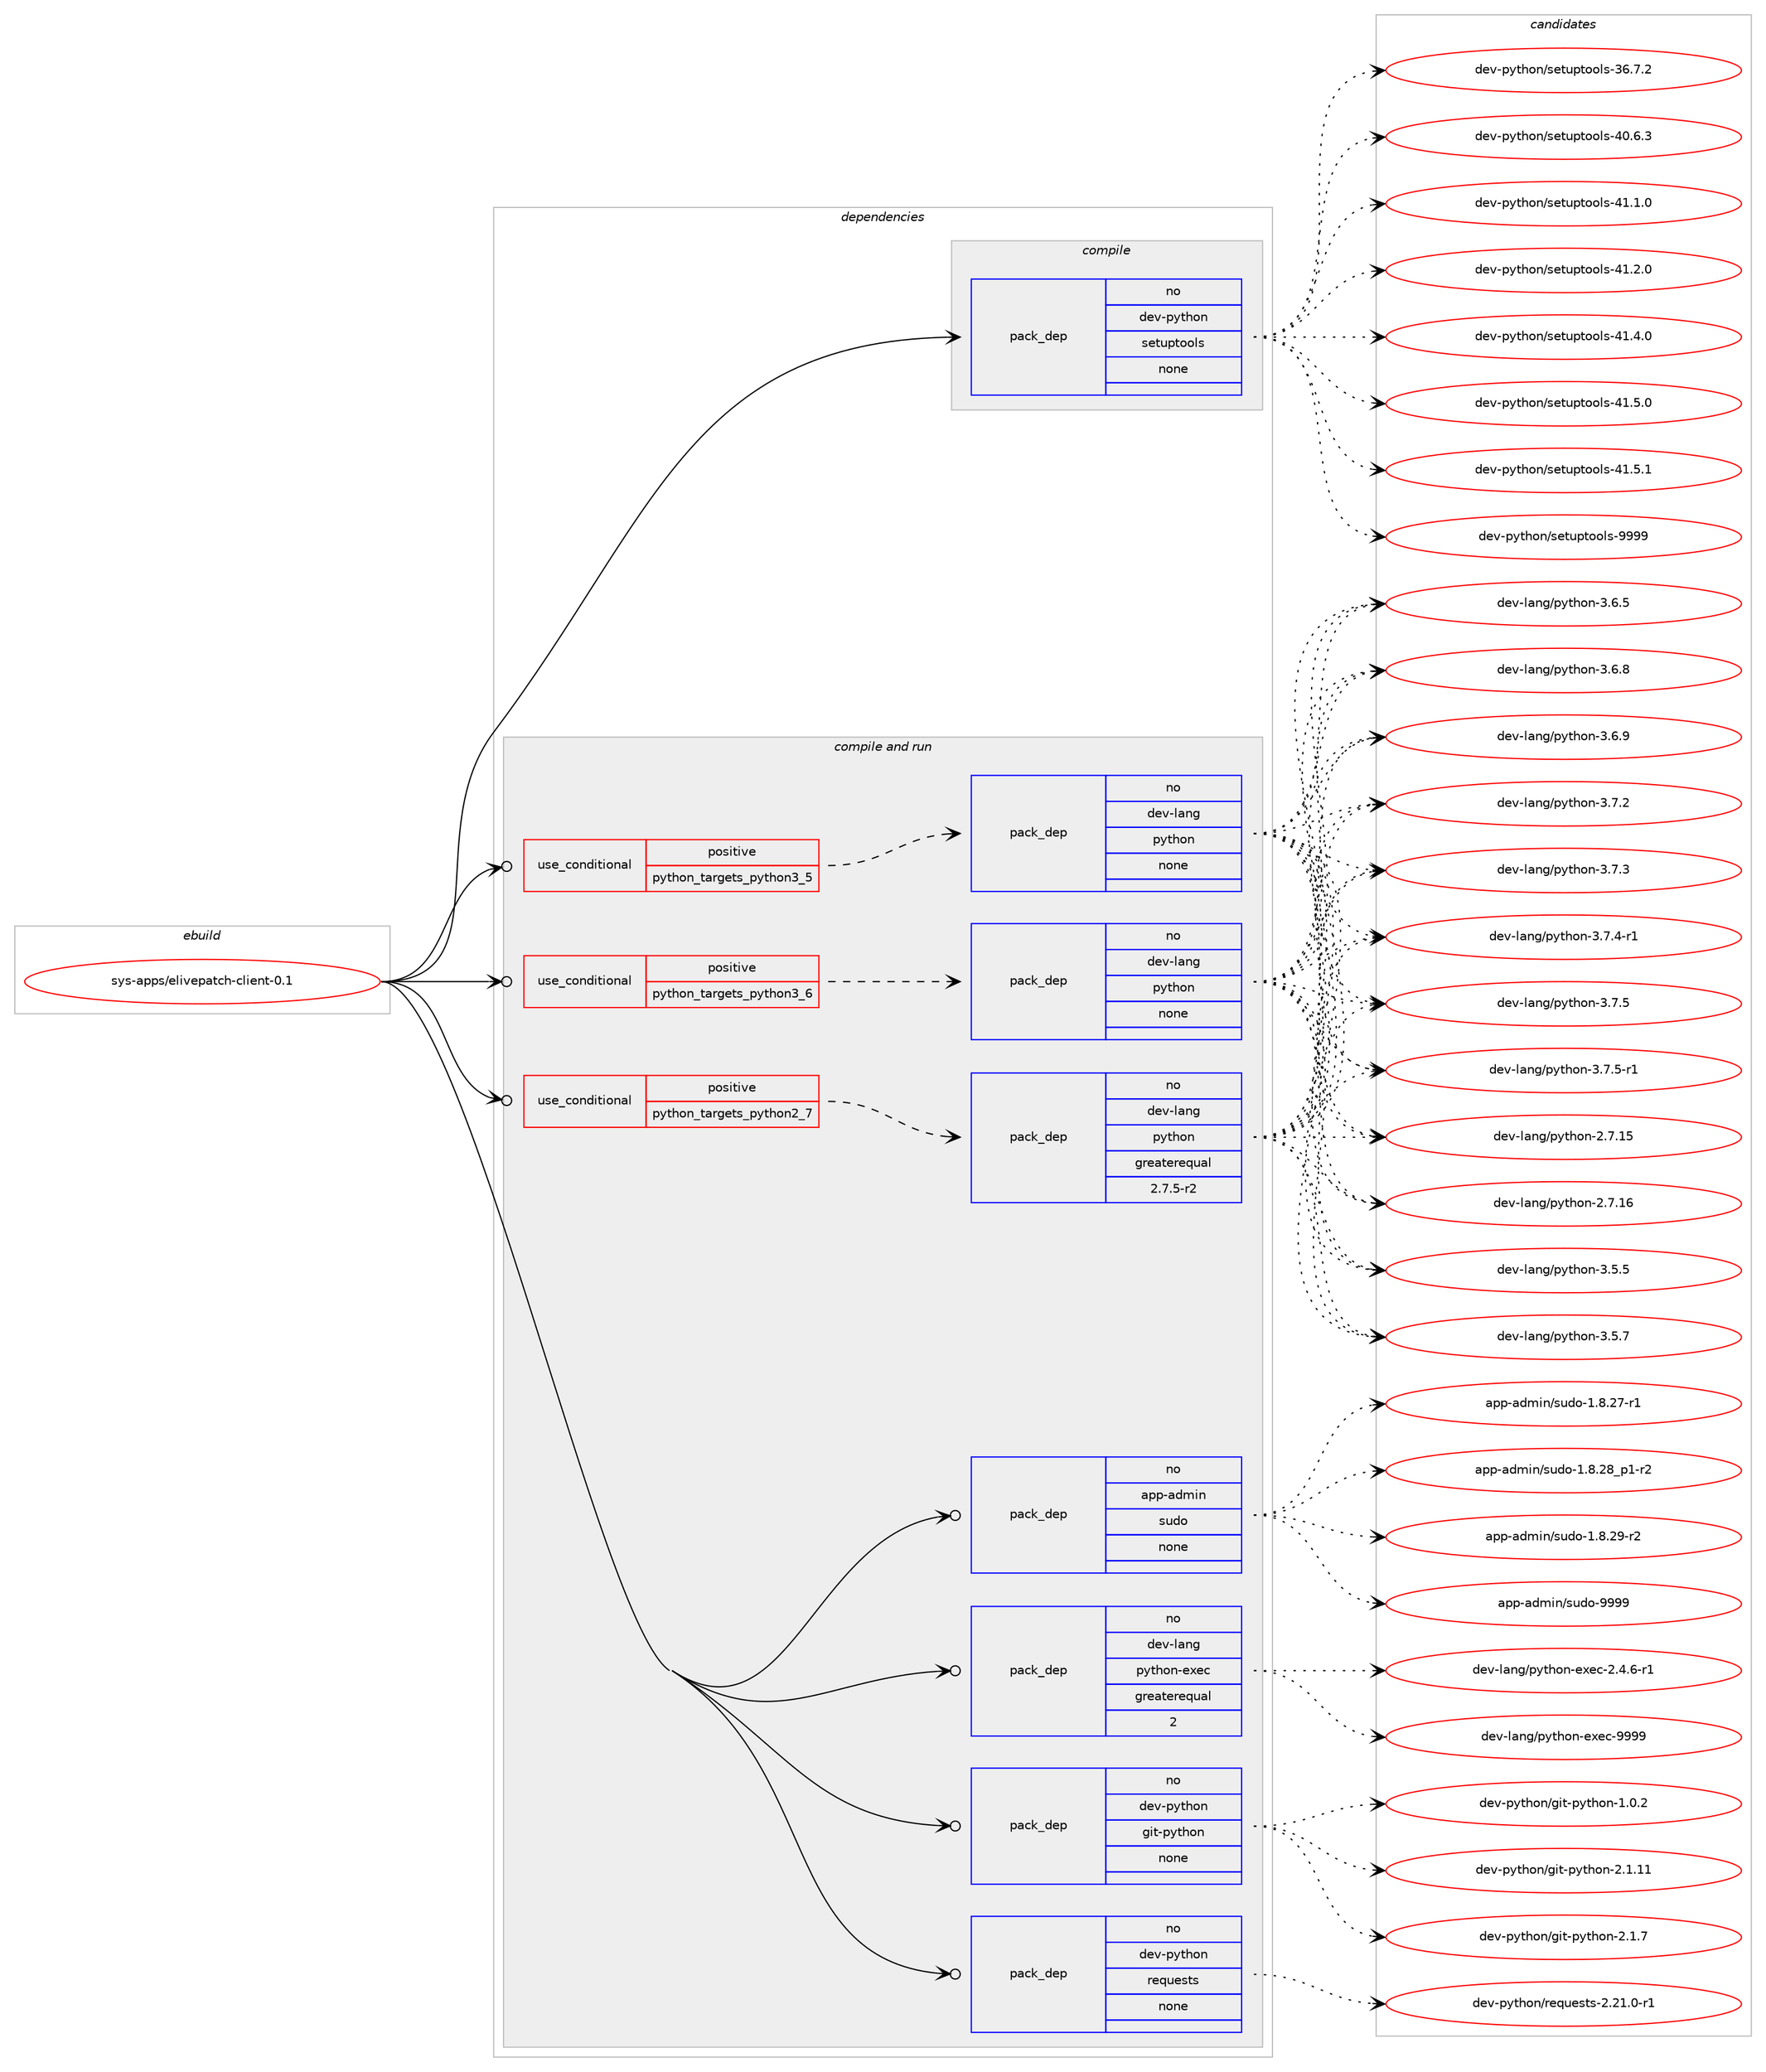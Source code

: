 digraph prolog {

# *************
# Graph options
# *************

newrank=true;
concentrate=true;
compound=true;
graph [rankdir=LR,fontname=Helvetica,fontsize=10,ranksep=1.5];#, ranksep=2.5, nodesep=0.2];
edge  [arrowhead=vee];
node  [fontname=Helvetica,fontsize=10];

# **********
# The ebuild
# **********

subgraph cluster_leftcol {
color=gray;
rank=same;
label=<<i>ebuild</i>>;
id [label="sys-apps/elivepatch-client-0.1", color=red, width=4, href="../sys-apps/elivepatch-client-0.1.svg"];
}

# ****************
# The dependencies
# ****************

subgraph cluster_midcol {
color=gray;
label=<<i>dependencies</i>>;
subgraph cluster_compile {
fillcolor="#eeeeee";
style=filled;
label=<<i>compile</i>>;
subgraph pack648526 {
dependency874275 [label=<<TABLE BORDER="0" CELLBORDER="1" CELLSPACING="0" CELLPADDING="4" WIDTH="220"><TR><TD ROWSPAN="6" CELLPADDING="30">pack_dep</TD></TR><TR><TD WIDTH="110">no</TD></TR><TR><TD>dev-python</TD></TR><TR><TD>setuptools</TD></TR><TR><TD>none</TD></TR><TR><TD></TD></TR></TABLE>>, shape=none, color=blue];
}
id:e -> dependency874275:w [weight=20,style="solid",arrowhead="vee"];
}
subgraph cluster_compileandrun {
fillcolor="#eeeeee";
style=filled;
label=<<i>compile and run</i>>;
subgraph cond210417 {
dependency874276 [label=<<TABLE BORDER="0" CELLBORDER="1" CELLSPACING="0" CELLPADDING="4"><TR><TD ROWSPAN="3" CELLPADDING="10">use_conditional</TD></TR><TR><TD>positive</TD></TR><TR><TD>python_targets_python2_7</TD></TR></TABLE>>, shape=none, color=red];
subgraph pack648527 {
dependency874277 [label=<<TABLE BORDER="0" CELLBORDER="1" CELLSPACING="0" CELLPADDING="4" WIDTH="220"><TR><TD ROWSPAN="6" CELLPADDING="30">pack_dep</TD></TR><TR><TD WIDTH="110">no</TD></TR><TR><TD>dev-lang</TD></TR><TR><TD>python</TD></TR><TR><TD>greaterequal</TD></TR><TR><TD>2.7.5-r2</TD></TR></TABLE>>, shape=none, color=blue];
}
dependency874276:e -> dependency874277:w [weight=20,style="dashed",arrowhead="vee"];
}
id:e -> dependency874276:w [weight=20,style="solid",arrowhead="odotvee"];
subgraph cond210418 {
dependency874278 [label=<<TABLE BORDER="0" CELLBORDER="1" CELLSPACING="0" CELLPADDING="4"><TR><TD ROWSPAN="3" CELLPADDING="10">use_conditional</TD></TR><TR><TD>positive</TD></TR><TR><TD>python_targets_python3_5</TD></TR></TABLE>>, shape=none, color=red];
subgraph pack648528 {
dependency874279 [label=<<TABLE BORDER="0" CELLBORDER="1" CELLSPACING="0" CELLPADDING="4" WIDTH="220"><TR><TD ROWSPAN="6" CELLPADDING="30">pack_dep</TD></TR><TR><TD WIDTH="110">no</TD></TR><TR><TD>dev-lang</TD></TR><TR><TD>python</TD></TR><TR><TD>none</TD></TR><TR><TD></TD></TR></TABLE>>, shape=none, color=blue];
}
dependency874278:e -> dependency874279:w [weight=20,style="dashed",arrowhead="vee"];
}
id:e -> dependency874278:w [weight=20,style="solid",arrowhead="odotvee"];
subgraph cond210419 {
dependency874280 [label=<<TABLE BORDER="0" CELLBORDER="1" CELLSPACING="0" CELLPADDING="4"><TR><TD ROWSPAN="3" CELLPADDING="10">use_conditional</TD></TR><TR><TD>positive</TD></TR><TR><TD>python_targets_python3_6</TD></TR></TABLE>>, shape=none, color=red];
subgraph pack648529 {
dependency874281 [label=<<TABLE BORDER="0" CELLBORDER="1" CELLSPACING="0" CELLPADDING="4" WIDTH="220"><TR><TD ROWSPAN="6" CELLPADDING="30">pack_dep</TD></TR><TR><TD WIDTH="110">no</TD></TR><TR><TD>dev-lang</TD></TR><TR><TD>python</TD></TR><TR><TD>none</TD></TR><TR><TD></TD></TR></TABLE>>, shape=none, color=blue];
}
dependency874280:e -> dependency874281:w [weight=20,style="dashed",arrowhead="vee"];
}
id:e -> dependency874280:w [weight=20,style="solid",arrowhead="odotvee"];
subgraph pack648530 {
dependency874282 [label=<<TABLE BORDER="0" CELLBORDER="1" CELLSPACING="0" CELLPADDING="4" WIDTH="220"><TR><TD ROWSPAN="6" CELLPADDING="30">pack_dep</TD></TR><TR><TD WIDTH="110">no</TD></TR><TR><TD>app-admin</TD></TR><TR><TD>sudo</TD></TR><TR><TD>none</TD></TR><TR><TD></TD></TR></TABLE>>, shape=none, color=blue];
}
id:e -> dependency874282:w [weight=20,style="solid",arrowhead="odotvee"];
subgraph pack648531 {
dependency874283 [label=<<TABLE BORDER="0" CELLBORDER="1" CELLSPACING="0" CELLPADDING="4" WIDTH="220"><TR><TD ROWSPAN="6" CELLPADDING="30">pack_dep</TD></TR><TR><TD WIDTH="110">no</TD></TR><TR><TD>dev-lang</TD></TR><TR><TD>python-exec</TD></TR><TR><TD>greaterequal</TD></TR><TR><TD>2</TD></TR></TABLE>>, shape=none, color=blue];
}
id:e -> dependency874283:w [weight=20,style="solid",arrowhead="odotvee"];
subgraph pack648532 {
dependency874284 [label=<<TABLE BORDER="0" CELLBORDER="1" CELLSPACING="0" CELLPADDING="4" WIDTH="220"><TR><TD ROWSPAN="6" CELLPADDING="30">pack_dep</TD></TR><TR><TD WIDTH="110">no</TD></TR><TR><TD>dev-python</TD></TR><TR><TD>git-python</TD></TR><TR><TD>none</TD></TR><TR><TD></TD></TR></TABLE>>, shape=none, color=blue];
}
id:e -> dependency874284:w [weight=20,style="solid",arrowhead="odotvee"];
subgraph pack648533 {
dependency874285 [label=<<TABLE BORDER="0" CELLBORDER="1" CELLSPACING="0" CELLPADDING="4" WIDTH="220"><TR><TD ROWSPAN="6" CELLPADDING="30">pack_dep</TD></TR><TR><TD WIDTH="110">no</TD></TR><TR><TD>dev-python</TD></TR><TR><TD>requests</TD></TR><TR><TD>none</TD></TR><TR><TD></TD></TR></TABLE>>, shape=none, color=blue];
}
id:e -> dependency874285:w [weight=20,style="solid",arrowhead="odotvee"];
}
subgraph cluster_run {
fillcolor="#eeeeee";
style=filled;
label=<<i>run</i>>;
}
}

# **************
# The candidates
# **************

subgraph cluster_choices {
rank=same;
color=gray;
label=<<i>candidates</i>>;

subgraph choice648526 {
color=black;
nodesep=1;
choice100101118451121211161041111104711510111611711211611111110811545515446554650 [label="dev-python/setuptools-36.7.2", color=red, width=4,href="../dev-python/setuptools-36.7.2.svg"];
choice100101118451121211161041111104711510111611711211611111110811545524846544651 [label="dev-python/setuptools-40.6.3", color=red, width=4,href="../dev-python/setuptools-40.6.3.svg"];
choice100101118451121211161041111104711510111611711211611111110811545524946494648 [label="dev-python/setuptools-41.1.0", color=red, width=4,href="../dev-python/setuptools-41.1.0.svg"];
choice100101118451121211161041111104711510111611711211611111110811545524946504648 [label="dev-python/setuptools-41.2.0", color=red, width=4,href="../dev-python/setuptools-41.2.0.svg"];
choice100101118451121211161041111104711510111611711211611111110811545524946524648 [label="dev-python/setuptools-41.4.0", color=red, width=4,href="../dev-python/setuptools-41.4.0.svg"];
choice100101118451121211161041111104711510111611711211611111110811545524946534648 [label="dev-python/setuptools-41.5.0", color=red, width=4,href="../dev-python/setuptools-41.5.0.svg"];
choice100101118451121211161041111104711510111611711211611111110811545524946534649 [label="dev-python/setuptools-41.5.1", color=red, width=4,href="../dev-python/setuptools-41.5.1.svg"];
choice10010111845112121116104111110471151011161171121161111111081154557575757 [label="dev-python/setuptools-9999", color=red, width=4,href="../dev-python/setuptools-9999.svg"];
dependency874275:e -> choice100101118451121211161041111104711510111611711211611111110811545515446554650:w [style=dotted,weight="100"];
dependency874275:e -> choice100101118451121211161041111104711510111611711211611111110811545524846544651:w [style=dotted,weight="100"];
dependency874275:e -> choice100101118451121211161041111104711510111611711211611111110811545524946494648:w [style=dotted,weight="100"];
dependency874275:e -> choice100101118451121211161041111104711510111611711211611111110811545524946504648:w [style=dotted,weight="100"];
dependency874275:e -> choice100101118451121211161041111104711510111611711211611111110811545524946524648:w [style=dotted,weight="100"];
dependency874275:e -> choice100101118451121211161041111104711510111611711211611111110811545524946534648:w [style=dotted,weight="100"];
dependency874275:e -> choice100101118451121211161041111104711510111611711211611111110811545524946534649:w [style=dotted,weight="100"];
dependency874275:e -> choice10010111845112121116104111110471151011161171121161111111081154557575757:w [style=dotted,weight="100"];
}
subgraph choice648527 {
color=black;
nodesep=1;
choice10010111845108971101034711212111610411111045504655464953 [label="dev-lang/python-2.7.15", color=red, width=4,href="../dev-lang/python-2.7.15.svg"];
choice10010111845108971101034711212111610411111045504655464954 [label="dev-lang/python-2.7.16", color=red, width=4,href="../dev-lang/python-2.7.16.svg"];
choice100101118451089711010347112121116104111110455146534653 [label="dev-lang/python-3.5.5", color=red, width=4,href="../dev-lang/python-3.5.5.svg"];
choice100101118451089711010347112121116104111110455146534655 [label="dev-lang/python-3.5.7", color=red, width=4,href="../dev-lang/python-3.5.7.svg"];
choice100101118451089711010347112121116104111110455146544653 [label="dev-lang/python-3.6.5", color=red, width=4,href="../dev-lang/python-3.6.5.svg"];
choice100101118451089711010347112121116104111110455146544656 [label="dev-lang/python-3.6.8", color=red, width=4,href="../dev-lang/python-3.6.8.svg"];
choice100101118451089711010347112121116104111110455146544657 [label="dev-lang/python-3.6.9", color=red, width=4,href="../dev-lang/python-3.6.9.svg"];
choice100101118451089711010347112121116104111110455146554650 [label="dev-lang/python-3.7.2", color=red, width=4,href="../dev-lang/python-3.7.2.svg"];
choice100101118451089711010347112121116104111110455146554651 [label="dev-lang/python-3.7.3", color=red, width=4,href="../dev-lang/python-3.7.3.svg"];
choice1001011184510897110103471121211161041111104551465546524511449 [label="dev-lang/python-3.7.4-r1", color=red, width=4,href="../dev-lang/python-3.7.4-r1.svg"];
choice100101118451089711010347112121116104111110455146554653 [label="dev-lang/python-3.7.5", color=red, width=4,href="../dev-lang/python-3.7.5.svg"];
choice1001011184510897110103471121211161041111104551465546534511449 [label="dev-lang/python-3.7.5-r1", color=red, width=4,href="../dev-lang/python-3.7.5-r1.svg"];
dependency874277:e -> choice10010111845108971101034711212111610411111045504655464953:w [style=dotted,weight="100"];
dependency874277:e -> choice10010111845108971101034711212111610411111045504655464954:w [style=dotted,weight="100"];
dependency874277:e -> choice100101118451089711010347112121116104111110455146534653:w [style=dotted,weight="100"];
dependency874277:e -> choice100101118451089711010347112121116104111110455146534655:w [style=dotted,weight="100"];
dependency874277:e -> choice100101118451089711010347112121116104111110455146544653:w [style=dotted,weight="100"];
dependency874277:e -> choice100101118451089711010347112121116104111110455146544656:w [style=dotted,weight="100"];
dependency874277:e -> choice100101118451089711010347112121116104111110455146544657:w [style=dotted,weight="100"];
dependency874277:e -> choice100101118451089711010347112121116104111110455146554650:w [style=dotted,weight="100"];
dependency874277:e -> choice100101118451089711010347112121116104111110455146554651:w [style=dotted,weight="100"];
dependency874277:e -> choice1001011184510897110103471121211161041111104551465546524511449:w [style=dotted,weight="100"];
dependency874277:e -> choice100101118451089711010347112121116104111110455146554653:w [style=dotted,weight="100"];
dependency874277:e -> choice1001011184510897110103471121211161041111104551465546534511449:w [style=dotted,weight="100"];
}
subgraph choice648528 {
color=black;
nodesep=1;
choice10010111845108971101034711212111610411111045504655464953 [label="dev-lang/python-2.7.15", color=red, width=4,href="../dev-lang/python-2.7.15.svg"];
choice10010111845108971101034711212111610411111045504655464954 [label="dev-lang/python-2.7.16", color=red, width=4,href="../dev-lang/python-2.7.16.svg"];
choice100101118451089711010347112121116104111110455146534653 [label="dev-lang/python-3.5.5", color=red, width=4,href="../dev-lang/python-3.5.5.svg"];
choice100101118451089711010347112121116104111110455146534655 [label="dev-lang/python-3.5.7", color=red, width=4,href="../dev-lang/python-3.5.7.svg"];
choice100101118451089711010347112121116104111110455146544653 [label="dev-lang/python-3.6.5", color=red, width=4,href="../dev-lang/python-3.6.5.svg"];
choice100101118451089711010347112121116104111110455146544656 [label="dev-lang/python-3.6.8", color=red, width=4,href="../dev-lang/python-3.6.8.svg"];
choice100101118451089711010347112121116104111110455146544657 [label="dev-lang/python-3.6.9", color=red, width=4,href="../dev-lang/python-3.6.9.svg"];
choice100101118451089711010347112121116104111110455146554650 [label="dev-lang/python-3.7.2", color=red, width=4,href="../dev-lang/python-3.7.2.svg"];
choice100101118451089711010347112121116104111110455146554651 [label="dev-lang/python-3.7.3", color=red, width=4,href="../dev-lang/python-3.7.3.svg"];
choice1001011184510897110103471121211161041111104551465546524511449 [label="dev-lang/python-3.7.4-r1", color=red, width=4,href="../dev-lang/python-3.7.4-r1.svg"];
choice100101118451089711010347112121116104111110455146554653 [label="dev-lang/python-3.7.5", color=red, width=4,href="../dev-lang/python-3.7.5.svg"];
choice1001011184510897110103471121211161041111104551465546534511449 [label="dev-lang/python-3.7.5-r1", color=red, width=4,href="../dev-lang/python-3.7.5-r1.svg"];
dependency874279:e -> choice10010111845108971101034711212111610411111045504655464953:w [style=dotted,weight="100"];
dependency874279:e -> choice10010111845108971101034711212111610411111045504655464954:w [style=dotted,weight="100"];
dependency874279:e -> choice100101118451089711010347112121116104111110455146534653:w [style=dotted,weight="100"];
dependency874279:e -> choice100101118451089711010347112121116104111110455146534655:w [style=dotted,weight="100"];
dependency874279:e -> choice100101118451089711010347112121116104111110455146544653:w [style=dotted,weight="100"];
dependency874279:e -> choice100101118451089711010347112121116104111110455146544656:w [style=dotted,weight="100"];
dependency874279:e -> choice100101118451089711010347112121116104111110455146544657:w [style=dotted,weight="100"];
dependency874279:e -> choice100101118451089711010347112121116104111110455146554650:w [style=dotted,weight="100"];
dependency874279:e -> choice100101118451089711010347112121116104111110455146554651:w [style=dotted,weight="100"];
dependency874279:e -> choice1001011184510897110103471121211161041111104551465546524511449:w [style=dotted,weight="100"];
dependency874279:e -> choice100101118451089711010347112121116104111110455146554653:w [style=dotted,weight="100"];
dependency874279:e -> choice1001011184510897110103471121211161041111104551465546534511449:w [style=dotted,weight="100"];
}
subgraph choice648529 {
color=black;
nodesep=1;
choice10010111845108971101034711212111610411111045504655464953 [label="dev-lang/python-2.7.15", color=red, width=4,href="../dev-lang/python-2.7.15.svg"];
choice10010111845108971101034711212111610411111045504655464954 [label="dev-lang/python-2.7.16", color=red, width=4,href="../dev-lang/python-2.7.16.svg"];
choice100101118451089711010347112121116104111110455146534653 [label="dev-lang/python-3.5.5", color=red, width=4,href="../dev-lang/python-3.5.5.svg"];
choice100101118451089711010347112121116104111110455146534655 [label="dev-lang/python-3.5.7", color=red, width=4,href="../dev-lang/python-3.5.7.svg"];
choice100101118451089711010347112121116104111110455146544653 [label="dev-lang/python-3.6.5", color=red, width=4,href="../dev-lang/python-3.6.5.svg"];
choice100101118451089711010347112121116104111110455146544656 [label="dev-lang/python-3.6.8", color=red, width=4,href="../dev-lang/python-3.6.8.svg"];
choice100101118451089711010347112121116104111110455146544657 [label="dev-lang/python-3.6.9", color=red, width=4,href="../dev-lang/python-3.6.9.svg"];
choice100101118451089711010347112121116104111110455146554650 [label="dev-lang/python-3.7.2", color=red, width=4,href="../dev-lang/python-3.7.2.svg"];
choice100101118451089711010347112121116104111110455146554651 [label="dev-lang/python-3.7.3", color=red, width=4,href="../dev-lang/python-3.7.3.svg"];
choice1001011184510897110103471121211161041111104551465546524511449 [label="dev-lang/python-3.7.4-r1", color=red, width=4,href="../dev-lang/python-3.7.4-r1.svg"];
choice100101118451089711010347112121116104111110455146554653 [label="dev-lang/python-3.7.5", color=red, width=4,href="../dev-lang/python-3.7.5.svg"];
choice1001011184510897110103471121211161041111104551465546534511449 [label="dev-lang/python-3.7.5-r1", color=red, width=4,href="../dev-lang/python-3.7.5-r1.svg"];
dependency874281:e -> choice10010111845108971101034711212111610411111045504655464953:w [style=dotted,weight="100"];
dependency874281:e -> choice10010111845108971101034711212111610411111045504655464954:w [style=dotted,weight="100"];
dependency874281:e -> choice100101118451089711010347112121116104111110455146534653:w [style=dotted,weight="100"];
dependency874281:e -> choice100101118451089711010347112121116104111110455146534655:w [style=dotted,weight="100"];
dependency874281:e -> choice100101118451089711010347112121116104111110455146544653:w [style=dotted,weight="100"];
dependency874281:e -> choice100101118451089711010347112121116104111110455146544656:w [style=dotted,weight="100"];
dependency874281:e -> choice100101118451089711010347112121116104111110455146544657:w [style=dotted,weight="100"];
dependency874281:e -> choice100101118451089711010347112121116104111110455146554650:w [style=dotted,weight="100"];
dependency874281:e -> choice100101118451089711010347112121116104111110455146554651:w [style=dotted,weight="100"];
dependency874281:e -> choice1001011184510897110103471121211161041111104551465546524511449:w [style=dotted,weight="100"];
dependency874281:e -> choice100101118451089711010347112121116104111110455146554653:w [style=dotted,weight="100"];
dependency874281:e -> choice1001011184510897110103471121211161041111104551465546534511449:w [style=dotted,weight="100"];
}
subgraph choice648530 {
color=black;
nodesep=1;
choice97112112459710010910511047115117100111454946564650554511449 [label="app-admin/sudo-1.8.27-r1", color=red, width=4,href="../app-admin/sudo-1.8.27-r1.svg"];
choice971121124597100109105110471151171001114549465646505695112494511450 [label="app-admin/sudo-1.8.28_p1-r2", color=red, width=4,href="../app-admin/sudo-1.8.28_p1-r2.svg"];
choice97112112459710010910511047115117100111454946564650574511450 [label="app-admin/sudo-1.8.29-r2", color=red, width=4,href="../app-admin/sudo-1.8.29-r2.svg"];
choice971121124597100109105110471151171001114557575757 [label="app-admin/sudo-9999", color=red, width=4,href="../app-admin/sudo-9999.svg"];
dependency874282:e -> choice97112112459710010910511047115117100111454946564650554511449:w [style=dotted,weight="100"];
dependency874282:e -> choice971121124597100109105110471151171001114549465646505695112494511450:w [style=dotted,weight="100"];
dependency874282:e -> choice97112112459710010910511047115117100111454946564650574511450:w [style=dotted,weight="100"];
dependency874282:e -> choice971121124597100109105110471151171001114557575757:w [style=dotted,weight="100"];
}
subgraph choice648531 {
color=black;
nodesep=1;
choice10010111845108971101034711212111610411111045101120101994550465246544511449 [label="dev-lang/python-exec-2.4.6-r1", color=red, width=4,href="../dev-lang/python-exec-2.4.6-r1.svg"];
choice10010111845108971101034711212111610411111045101120101994557575757 [label="dev-lang/python-exec-9999", color=red, width=4,href="../dev-lang/python-exec-9999.svg"];
dependency874283:e -> choice10010111845108971101034711212111610411111045101120101994550465246544511449:w [style=dotted,weight="100"];
dependency874283:e -> choice10010111845108971101034711212111610411111045101120101994557575757:w [style=dotted,weight="100"];
}
subgraph choice648532 {
color=black;
nodesep=1;
choice100101118451121211161041111104710310511645112121116104111110454946484650 [label="dev-python/git-python-1.0.2", color=red, width=4,href="../dev-python/git-python-1.0.2.svg"];
choice10010111845112121116104111110471031051164511212111610411111045504649464949 [label="dev-python/git-python-2.1.11", color=red, width=4,href="../dev-python/git-python-2.1.11.svg"];
choice100101118451121211161041111104710310511645112121116104111110455046494655 [label="dev-python/git-python-2.1.7", color=red, width=4,href="../dev-python/git-python-2.1.7.svg"];
dependency874284:e -> choice100101118451121211161041111104710310511645112121116104111110454946484650:w [style=dotted,weight="100"];
dependency874284:e -> choice10010111845112121116104111110471031051164511212111610411111045504649464949:w [style=dotted,weight="100"];
dependency874284:e -> choice100101118451121211161041111104710310511645112121116104111110455046494655:w [style=dotted,weight="100"];
}
subgraph choice648533 {
color=black;
nodesep=1;
choice1001011184511212111610411111047114101113117101115116115455046504946484511449 [label="dev-python/requests-2.21.0-r1", color=red, width=4,href="../dev-python/requests-2.21.0-r1.svg"];
dependency874285:e -> choice1001011184511212111610411111047114101113117101115116115455046504946484511449:w [style=dotted,weight="100"];
}
}

}
